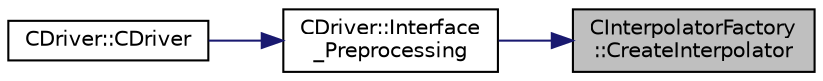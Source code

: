 digraph "CInterpolatorFactory::CreateInterpolator"
{
 // LATEX_PDF_SIZE
  edge [fontname="Helvetica",fontsize="10",labelfontname="Helvetica",labelfontsize="10"];
  node [fontname="Helvetica",fontsize="10",shape=record];
  rankdir="RL";
  Node1 [label="CInterpolatorFactory\l::CreateInterpolator",height=0.2,width=0.4,color="black", fillcolor="grey75", style="filled", fontcolor="black",tooltip="Factory method for CInterpolator objects."];
  Node1 -> Node2 [dir="back",color="midnightblue",fontsize="10",style="solid",fontname="Helvetica"];
  Node2 [label="CDriver::Interface\l_Preprocessing",height=0.2,width=0.4,color="black", fillcolor="white", style="filled",URL="$classCDriver.html#a74138756d98d4539f255997dbfbf378f",tooltip="Definition and allocation of all interface classes."];
  Node2 -> Node3 [dir="back",color="midnightblue",fontsize="10",style="solid",fontname="Helvetica"];
  Node3 [label="CDriver::CDriver",height=0.2,width=0.4,color="black", fillcolor="white", style="filled",URL="$classCDriver.html#a3fca4a013a6efa9bbb38fe78a86b5f3d",tooltip="Constructor of the class."];
}
